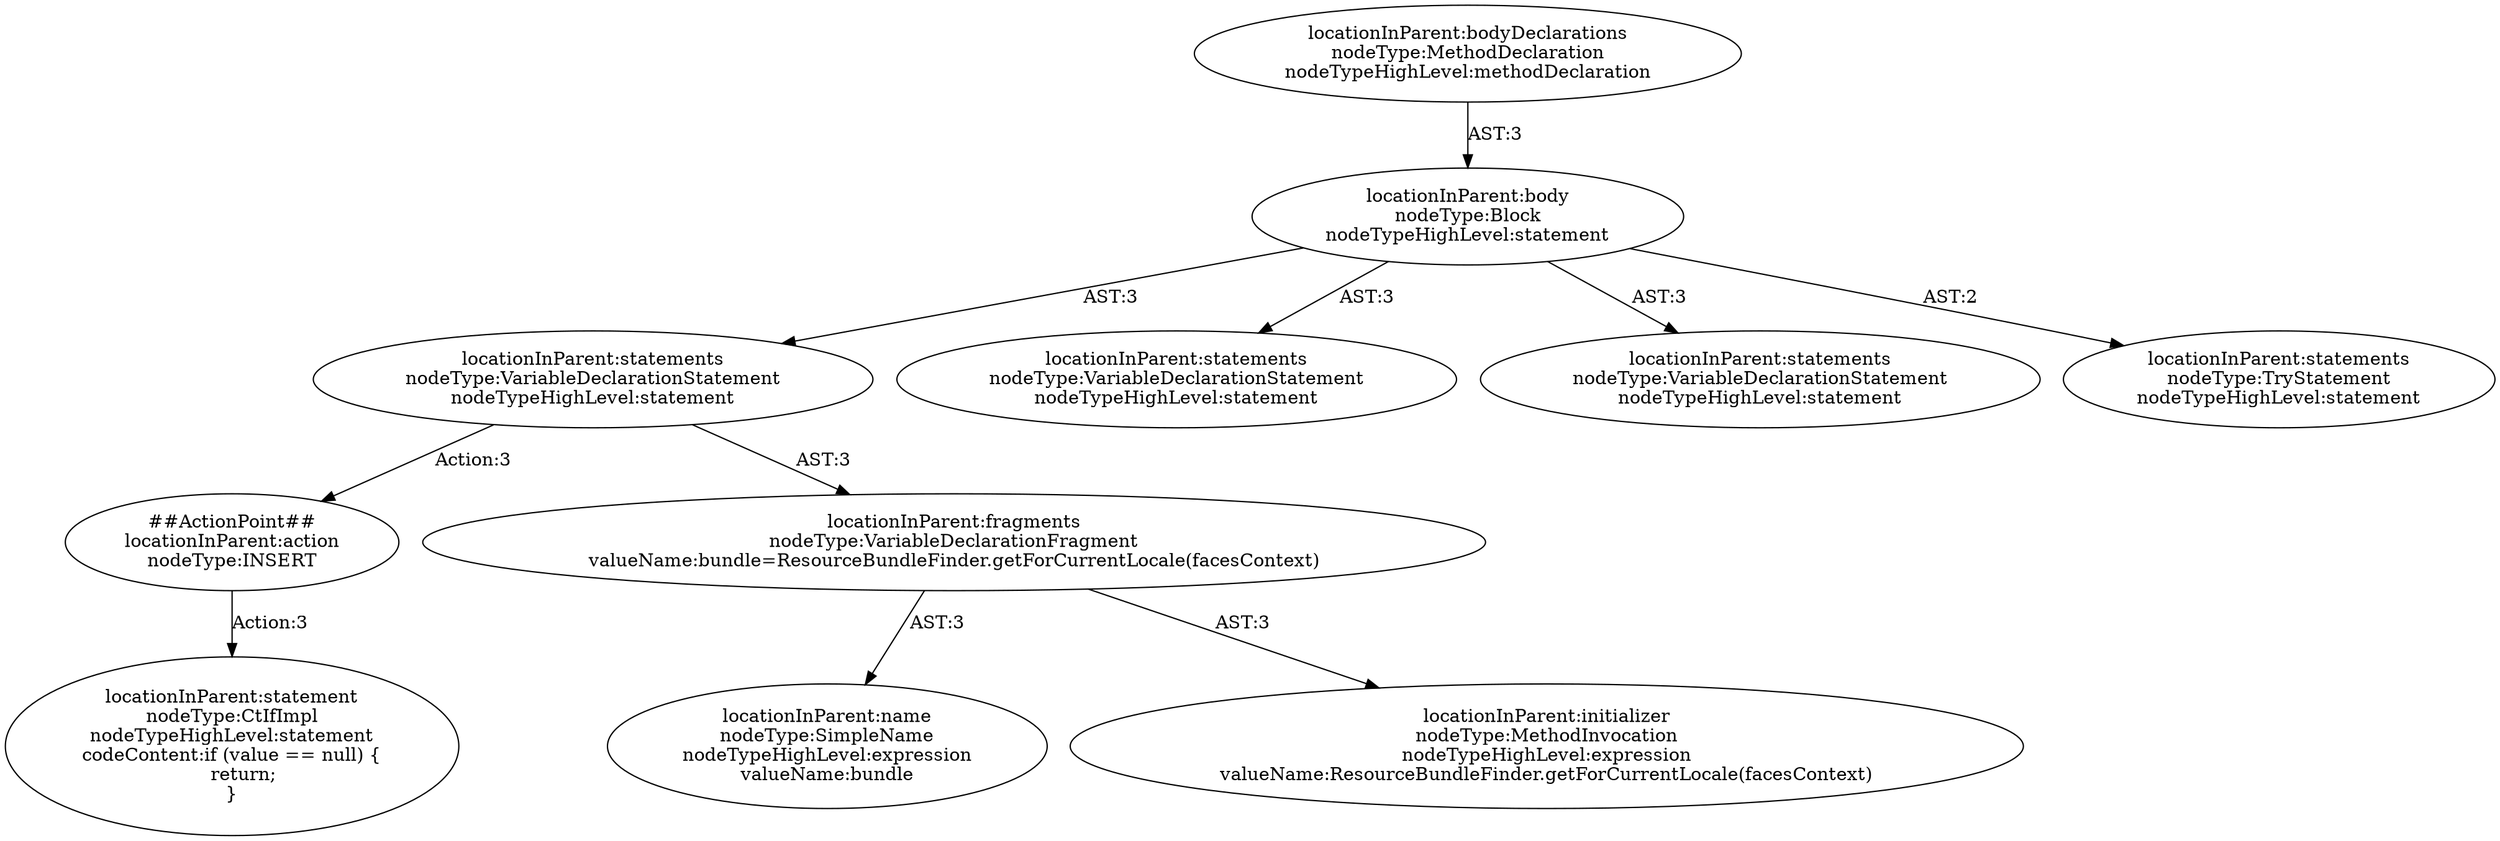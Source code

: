 digraph "Pattern" {
0 [label="##ActionPoint##\nlocationInParent:action\nnodeType:INSERT" shape=ellipse]
1 [label="locationInParent:statements\nnodeType:VariableDeclarationStatement\nnodeTypeHighLevel:statement" shape=ellipse]
2 [label="locationInParent:body\nnodeType:Block\nnodeTypeHighLevel:statement" shape=ellipse]
3 [label="locationInParent:bodyDeclarations\nnodeType:MethodDeclaration\nnodeTypeHighLevel:methodDeclaration" shape=ellipse]
4 [label="locationInParent:statements\nnodeType:VariableDeclarationStatement\nnodeTypeHighLevel:statement" shape=ellipse]
5 [label="locationInParent:statements\nnodeType:VariableDeclarationStatement\nnodeTypeHighLevel:statement" shape=ellipse]
6 [label="locationInParent:statements\nnodeType:TryStatement\nnodeTypeHighLevel:statement" shape=ellipse]
7 [label="locationInParent:fragments\nnodeType:VariableDeclarationFragment\nvalueName:bundle=ResourceBundleFinder.getForCurrentLocale(facesContext)" shape=ellipse]
8 [label="locationInParent:name\nnodeType:SimpleName\nnodeTypeHighLevel:expression\nvalueName:bundle" shape=ellipse]
9 [label="locationInParent:initializer\nnodeType:MethodInvocation\nnodeTypeHighLevel:expression\nvalueName:ResourceBundleFinder.getForCurrentLocale(facesContext)" shape=ellipse]
10 [label="locationInParent:statement\nnodeType:CtIfImpl\nnodeTypeHighLevel:statement\ncodeContent:if (value == null) {\n    return;\n}" shape=ellipse]
0 -> 10 [label="Action:3"];
1 -> 0 [label="Action:3"];
1 -> 7 [label="AST:3"];
2 -> 1 [label="AST:3"];
2 -> 4 [label="AST:3"];
2 -> 5 [label="AST:3"];
2 -> 6 [label="AST:2"];
3 -> 2 [label="AST:3"];
7 -> 8 [label="AST:3"];
7 -> 9 [label="AST:3"];
}